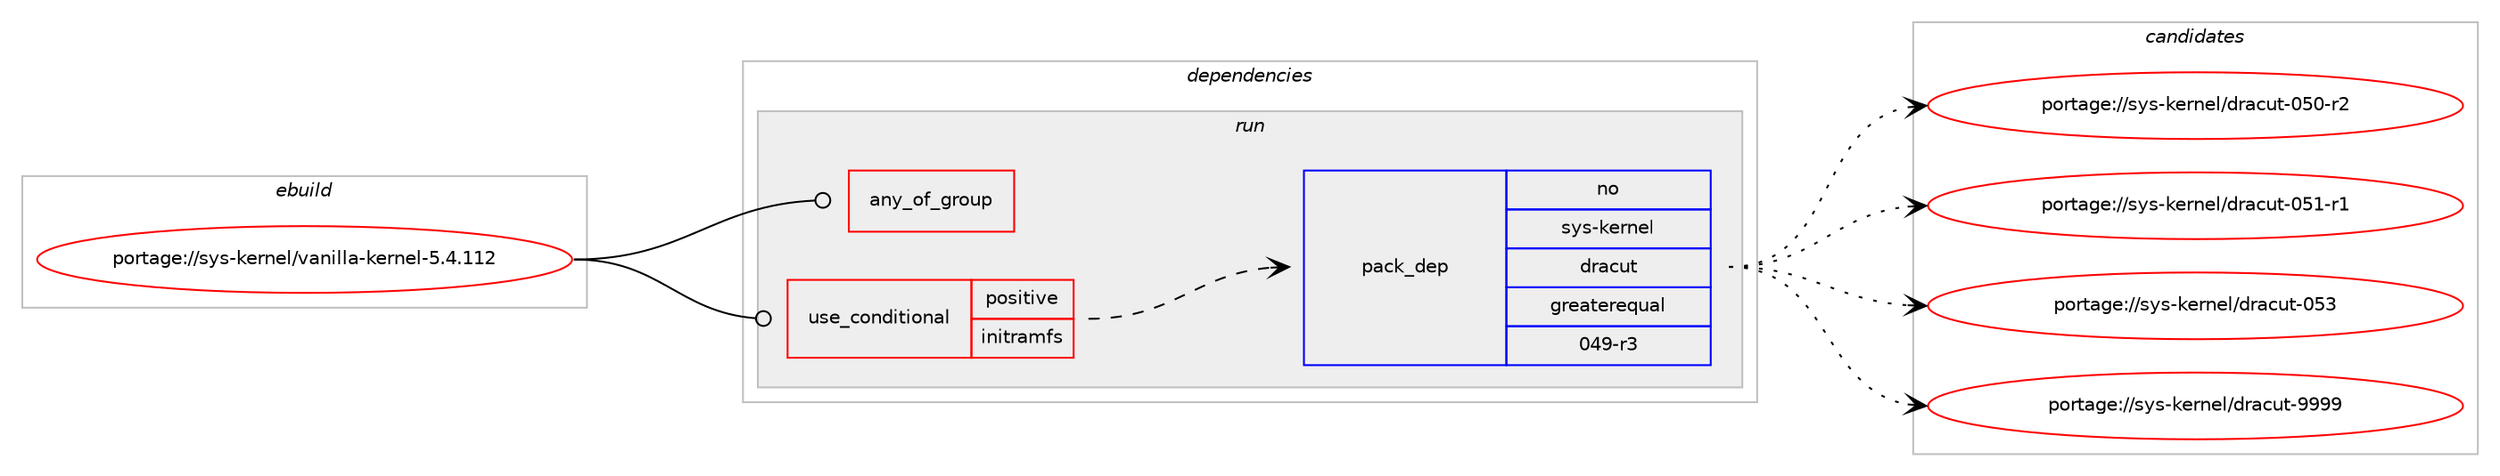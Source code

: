 digraph prolog {

# *************
# Graph options
# *************

newrank=true;
concentrate=true;
compound=true;
graph [rankdir=LR,fontname=Helvetica,fontsize=10,ranksep=1.5];#, ranksep=2.5, nodesep=0.2];
edge  [arrowhead=vee];
node  [fontname=Helvetica,fontsize=10];

# **********
# The ebuild
# **********

subgraph cluster_leftcol {
color=gray;
rank=same;
label=<<i>ebuild</i>>;
id [label="portage://sys-kernel/vanilla-kernel-5.4.112", color=red, width=4, href="../sys-kernel/vanilla-kernel-5.4.112.svg"];
}

# ****************
# The dependencies
# ****************

subgraph cluster_midcol {
color=gray;
label=<<i>dependencies</i>>;
subgraph cluster_compile {
fillcolor="#eeeeee";
style=filled;
label=<<i>compile</i>>;
}
subgraph cluster_compileandrun {
fillcolor="#eeeeee";
style=filled;
label=<<i>compile and run</i>>;
}
subgraph cluster_run {
fillcolor="#eeeeee";
style=filled;
label=<<i>run</i>>;
subgraph any51 {
dependency2418 [label=<<TABLE BORDER="0" CELLBORDER="1" CELLSPACING="0" CELLPADDING="4"><TR><TD CELLPADDING="10">any_of_group</TD></TR></TABLE>>, shape=none, color=red];# *** BEGIN UNKNOWN DEPENDENCY TYPE (TODO) ***
# dependency2418 -> package_dependency(portage://sys-kernel/vanilla-kernel-5.4.112,run,no,sys-kernel,installkernel-gentoo,none,[,,],[],[])
# *** END UNKNOWN DEPENDENCY TYPE (TODO) ***

# *** BEGIN UNKNOWN DEPENDENCY TYPE (TODO) ***
# dependency2418 -> package_dependency(portage://sys-kernel/vanilla-kernel-5.4.112,run,no,sys-kernel,installkernel-systemd-boot,none,[,,],[],[])
# *** END UNKNOWN DEPENDENCY TYPE (TODO) ***

}
id:e -> dependency2418:w [weight=20,style="solid",arrowhead="odot"];
subgraph cond917 {
dependency2419 [label=<<TABLE BORDER="0" CELLBORDER="1" CELLSPACING="0" CELLPADDING="4"><TR><TD ROWSPAN="3" CELLPADDING="10">use_conditional</TD></TR><TR><TD>positive</TD></TR><TR><TD>initramfs</TD></TR></TABLE>>, shape=none, color=red];
subgraph pack1452 {
dependency2420 [label=<<TABLE BORDER="0" CELLBORDER="1" CELLSPACING="0" CELLPADDING="4" WIDTH="220"><TR><TD ROWSPAN="6" CELLPADDING="30">pack_dep</TD></TR><TR><TD WIDTH="110">no</TD></TR><TR><TD>sys-kernel</TD></TR><TR><TD>dracut</TD></TR><TR><TD>greaterequal</TD></TR><TR><TD>049-r3</TD></TR></TABLE>>, shape=none, color=blue];
}
dependency2419:e -> dependency2420:w [weight=20,style="dashed",arrowhead="vee"];
}
id:e -> dependency2419:w [weight=20,style="solid",arrowhead="odot"];
# *** BEGIN UNKNOWN DEPENDENCY TYPE (TODO) ***
# id -> package_dependency(portage://sys-kernel/vanilla-kernel-5.4.112,run,no,virtual,libelf,none,[,,],[],[])
# *** END UNKNOWN DEPENDENCY TYPE (TODO) ***

# *** BEGIN UNKNOWN DEPENDENCY TYPE (TODO) ***
# id -> package_dependency(portage://sys-kernel/vanilla-kernel-5.4.112,run,weak,sys-kernel,vanilla-kernel-bin,none,[,,],[slot(5.4.112)],[])
# *** END UNKNOWN DEPENDENCY TYPE (TODO) ***

}
}

# **************
# The candidates
# **************

subgraph cluster_choices {
rank=same;
color=gray;
label=<<i>candidates</i>>;

subgraph choice1452 {
color=black;
nodesep=1;
choice11512111545107101114110101108471001149799117116454853484511450 [label="portage://sys-kernel/dracut-050-r2", color=red, width=4,href="../sys-kernel/dracut-050-r2.svg"];
choice11512111545107101114110101108471001149799117116454853494511449 [label="portage://sys-kernel/dracut-051-r1", color=red, width=4,href="../sys-kernel/dracut-051-r1.svg"];
choice1151211154510710111411010110847100114979911711645485351 [label="portage://sys-kernel/dracut-053", color=red, width=4,href="../sys-kernel/dracut-053.svg"];
choice115121115451071011141101011084710011497991171164557575757 [label="portage://sys-kernel/dracut-9999", color=red, width=4,href="../sys-kernel/dracut-9999.svg"];
dependency2420:e -> choice11512111545107101114110101108471001149799117116454853484511450:w [style=dotted,weight="100"];
dependency2420:e -> choice11512111545107101114110101108471001149799117116454853494511449:w [style=dotted,weight="100"];
dependency2420:e -> choice1151211154510710111411010110847100114979911711645485351:w [style=dotted,weight="100"];
dependency2420:e -> choice115121115451071011141101011084710011497991171164557575757:w [style=dotted,weight="100"];
}
}

}
